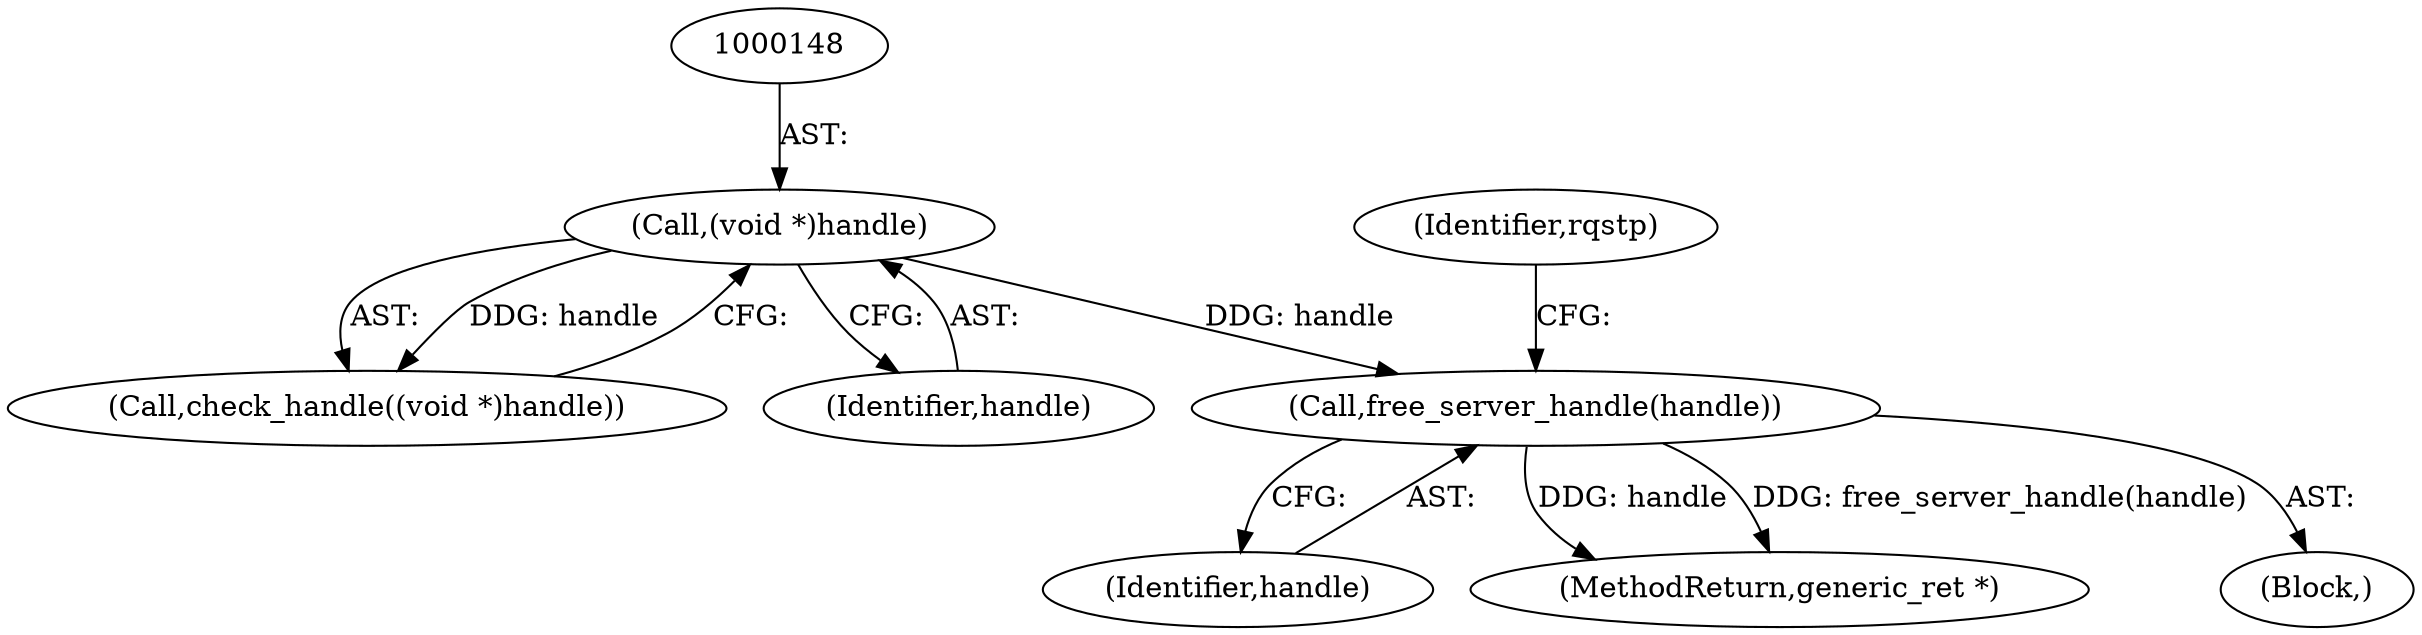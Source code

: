 digraph "0_krb5_83ed75feba32e46f736fcce0d96a0445f29b96c2_14@API" {
"1000158" [label="(Call,free_server_handle(handle))"];
"1000147" [label="(Call,(void *)handle)"];
"1000159" [label="(Identifier,handle)"];
"1000146" [label="(Call,check_handle((void *)handle))"];
"1000281" [label="(MethodReturn,generic_ret *)"];
"1000149" [label="(Identifier,handle)"];
"1000163" [label="(Identifier,rqstp)"];
"1000104" [label="(Block,)"];
"1000147" [label="(Call,(void *)handle)"];
"1000158" [label="(Call,free_server_handle(handle))"];
"1000158" -> "1000104"  [label="AST: "];
"1000158" -> "1000159"  [label="CFG: "];
"1000159" -> "1000158"  [label="AST: "];
"1000163" -> "1000158"  [label="CFG: "];
"1000158" -> "1000281"  [label="DDG: handle"];
"1000158" -> "1000281"  [label="DDG: free_server_handle(handle)"];
"1000147" -> "1000158"  [label="DDG: handle"];
"1000147" -> "1000146"  [label="AST: "];
"1000147" -> "1000149"  [label="CFG: "];
"1000148" -> "1000147"  [label="AST: "];
"1000149" -> "1000147"  [label="AST: "];
"1000146" -> "1000147"  [label="CFG: "];
"1000147" -> "1000146"  [label="DDG: handle"];
}
